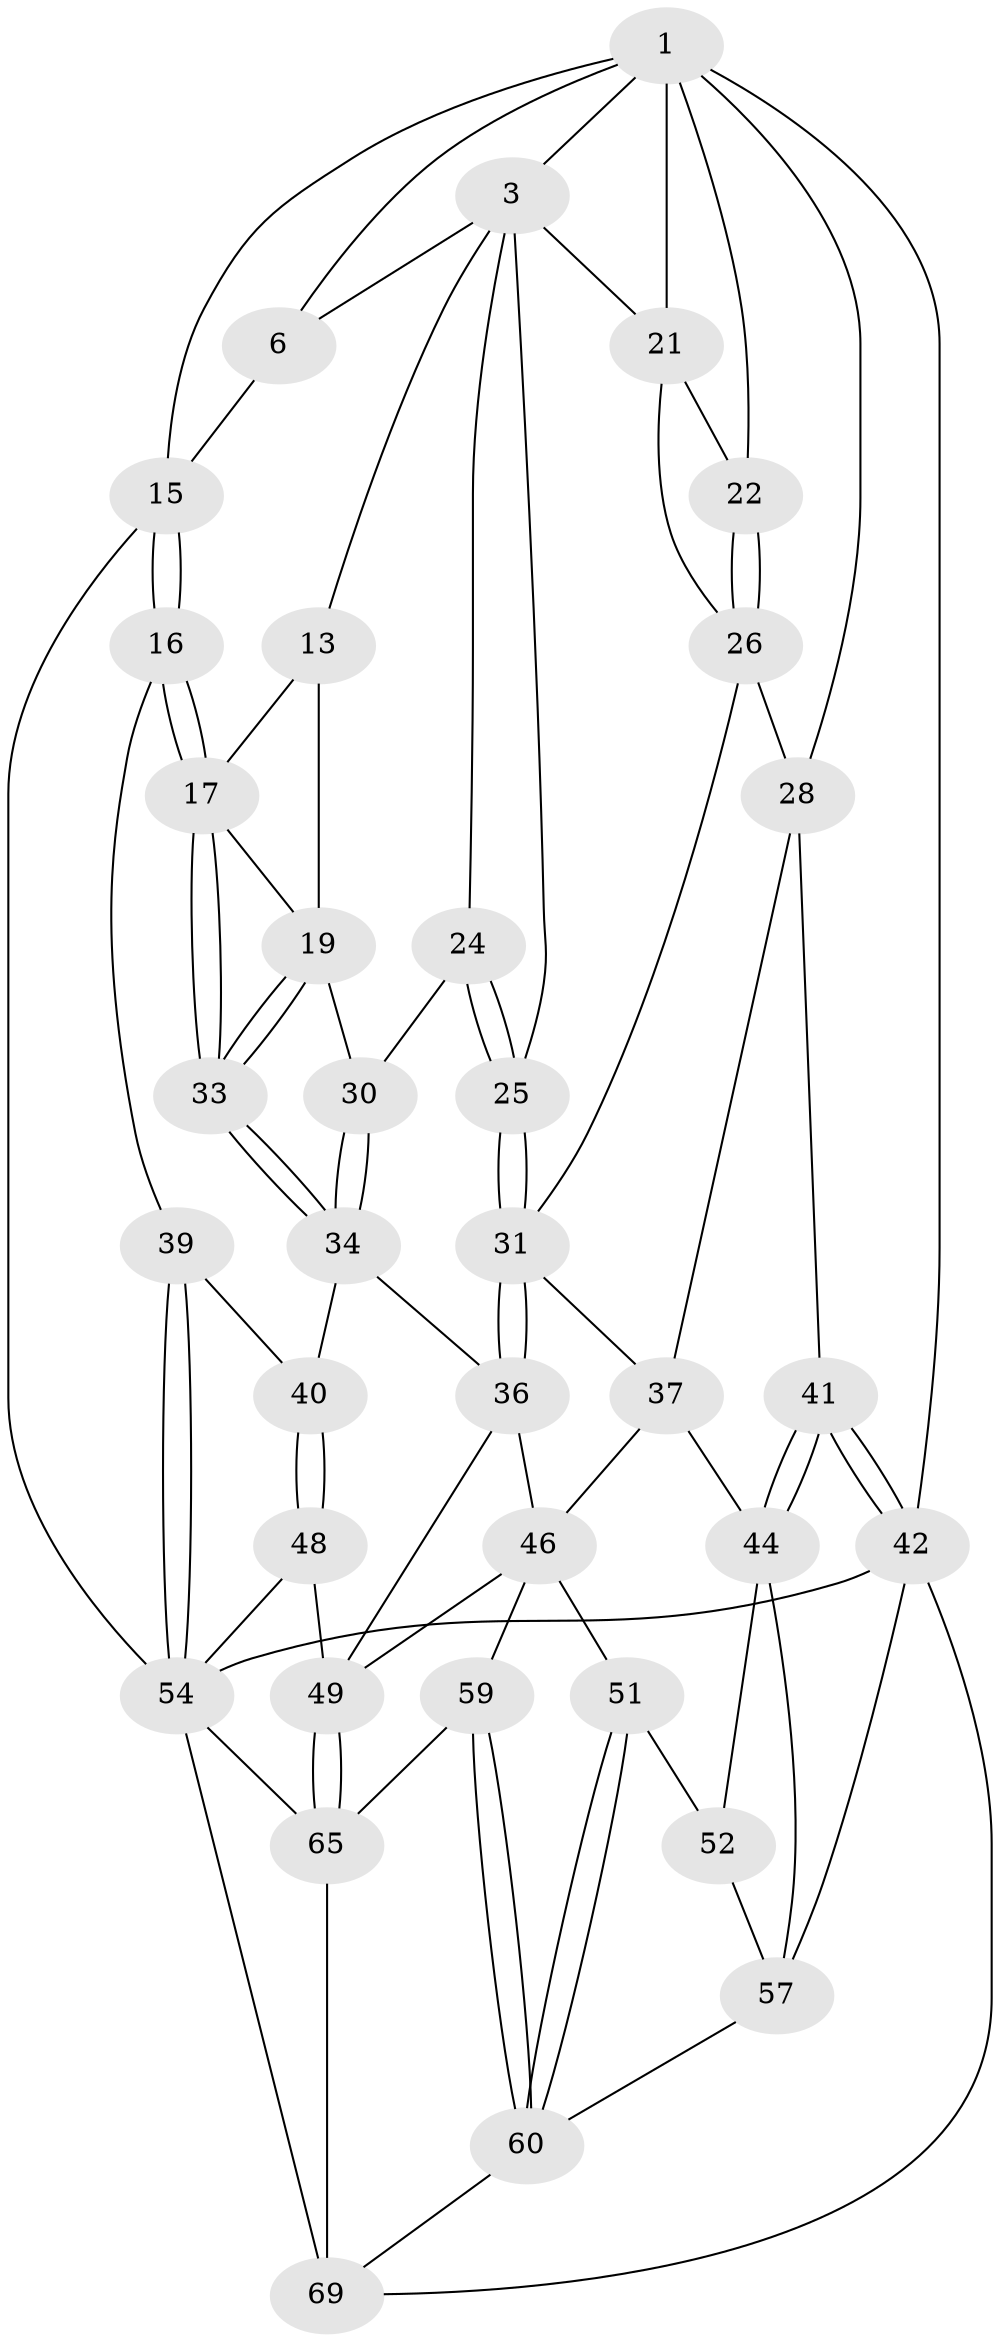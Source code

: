 // original degree distribution, {3: 0.041666666666666664, 5: 0.5138888888888888, 6: 0.2222222222222222, 4: 0.2222222222222222}
// Generated by graph-tools (version 1.1) at 2025/28/03/15/25 16:28:00]
// undirected, 36 vertices, 86 edges
graph export_dot {
graph [start="1"]
  node [color=gray90,style=filled];
  1 [pos="+0.28025695013946433+0",super="+2+8"];
  3 [pos="+0.43235720543793477+0.11500655325197837",super="+4"];
  6 [pos="+0.5113679978360208+0",super="+11+7"];
  13 [pos="+0.7385813129913833+0.07251407136695763",super="+14"];
  15 [pos="+1+0"];
  16 [pos="+1+0.3590008155828728"];
  17 [pos="+1+0.34789833196598374",super="+18"];
  19 [pos="+0.8736623356770246+0.17848511477014353",super="+20"];
  21 [pos="+0.252329446179907+0.09781614458423626",super="+23"];
  22 [pos="+0.24572340686060962+0.10137000184697534"];
  24 [pos="+0.5429526470127548+0.20500276907608464"];
  25 [pos="+0.5299322402770554+0.2069681618900727"];
  26 [pos="+0.2103894669411481+0.2418655605805468",super="+27"];
  28 [pos="+0.11851950681803931+0.2783587945601632",super="+29"];
  30 [pos="+0.6503534793532816+0.2289043376969878"];
  31 [pos="+0.46466949893096937+0.4007654111153482",super="+32"];
  33 [pos="+0.9899280113291237+0.31604663977181224"];
  34 [pos="+0.7890957941994924+0.36216179962066813",super="+35"];
  36 [pos="+0.5995288702700445+0.480649829302037",super="+45"];
  37 [pos="+0.3377975402884136+0.5379770439767142",super="+38"];
  39 [pos="+1+0.35900917289631823"];
  40 [pos="+0.7967217438387325+0.6864523038570496"];
  41 [pos="+0+0.6282485810170024"];
  42 [pos="+0+1",super="+43"];
  44 [pos="+0.05282885962035822+0.5927143569270061",super="+53"];
  46 [pos="+0.5125039145642611+0.6445884238312692",super="+47+56"];
  48 [pos="+0.7825991790435571+0.7053015315638246"];
  49 [pos="+0.7733454469740756+0.7078001259308542",super="+50"];
  51 [pos="+0.32464697859799185+0.6687045733232102"];
  52 [pos="+0.26872261084164517+0.7037676203461178"];
  54 [pos="+1+0.7843639894950734",super="+64+55"];
  57 [pos="+0.10230994617099778+0.760161501272366",super="+58+61"];
  59 [pos="+0.47469165137327884+0.8306871302069602"];
  60 [pos="+0.4720474728173763+0.8295607000231073",super="+62"];
  65 [pos="+0.7455769460372736+0.8582375423697459",super="+66+68"];
  69 [pos="+0.2726586567592255+1",super="+70"];
  1 -- 3;
  1 -- 21;
  1 -- 22;
  1 -- 28;
  1 -- 15;
  1 -- 42;
  1 -- 6;
  3 -- 21;
  3 -- 6;
  3 -- 24;
  3 -- 25;
  3 -- 13;
  6 -- 15;
  13 -- 19;
  13 -- 17;
  15 -- 16;
  15 -- 16;
  15 -- 54;
  16 -- 17;
  16 -- 17;
  16 -- 39;
  17 -- 33;
  17 -- 33;
  17 -- 19;
  19 -- 33;
  19 -- 33;
  19 -- 30;
  21 -- 22;
  21 -- 26;
  22 -- 26;
  22 -- 26;
  24 -- 25;
  24 -- 25;
  24 -- 30;
  25 -- 31;
  25 -- 31;
  26 -- 28;
  26 -- 31;
  28 -- 41;
  28 -- 37;
  30 -- 34;
  30 -- 34;
  31 -- 36;
  31 -- 36;
  31 -- 37;
  33 -- 34;
  33 -- 34;
  34 -- 40;
  34 -- 36;
  36 -- 46;
  36 -- 49;
  37 -- 46;
  37 -- 44;
  39 -- 40;
  39 -- 54;
  39 -- 54;
  40 -- 48;
  40 -- 48;
  41 -- 42;
  41 -- 42;
  41 -- 44;
  41 -- 44;
  42 -- 57;
  42 -- 69;
  42 -- 54;
  44 -- 57;
  44 -- 52;
  46 -- 51;
  46 -- 59;
  46 -- 49;
  48 -- 49;
  48 -- 54;
  49 -- 65;
  49 -- 65;
  51 -- 52;
  51 -- 60;
  51 -- 60;
  52 -- 57;
  54 -- 69;
  54 -- 65 [weight=2];
  57 -- 60;
  59 -- 60;
  59 -- 60;
  59 -- 65;
  60 -- 69;
  65 -- 69 [weight=2];
}
